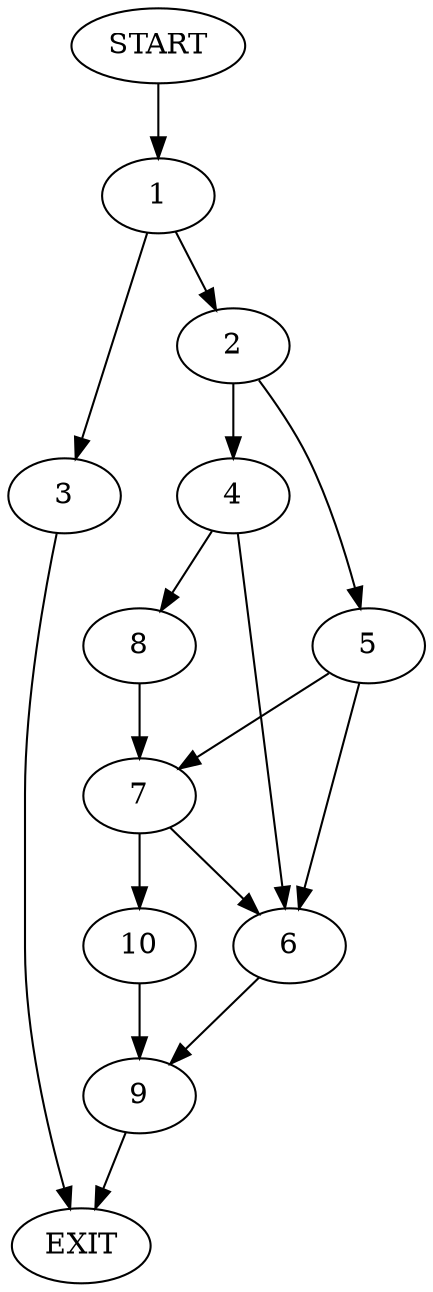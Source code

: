 digraph {
0 [label="START"]
11 [label="EXIT"]
0 -> 1
1 -> 2
1 -> 3
2 -> 4
2 -> 5
3 -> 11
5 -> 6
5 -> 7
4 -> 6
4 -> 8
6 -> 9
8 -> 7
7 -> 6
7 -> 10
10 -> 9
9 -> 11
}
